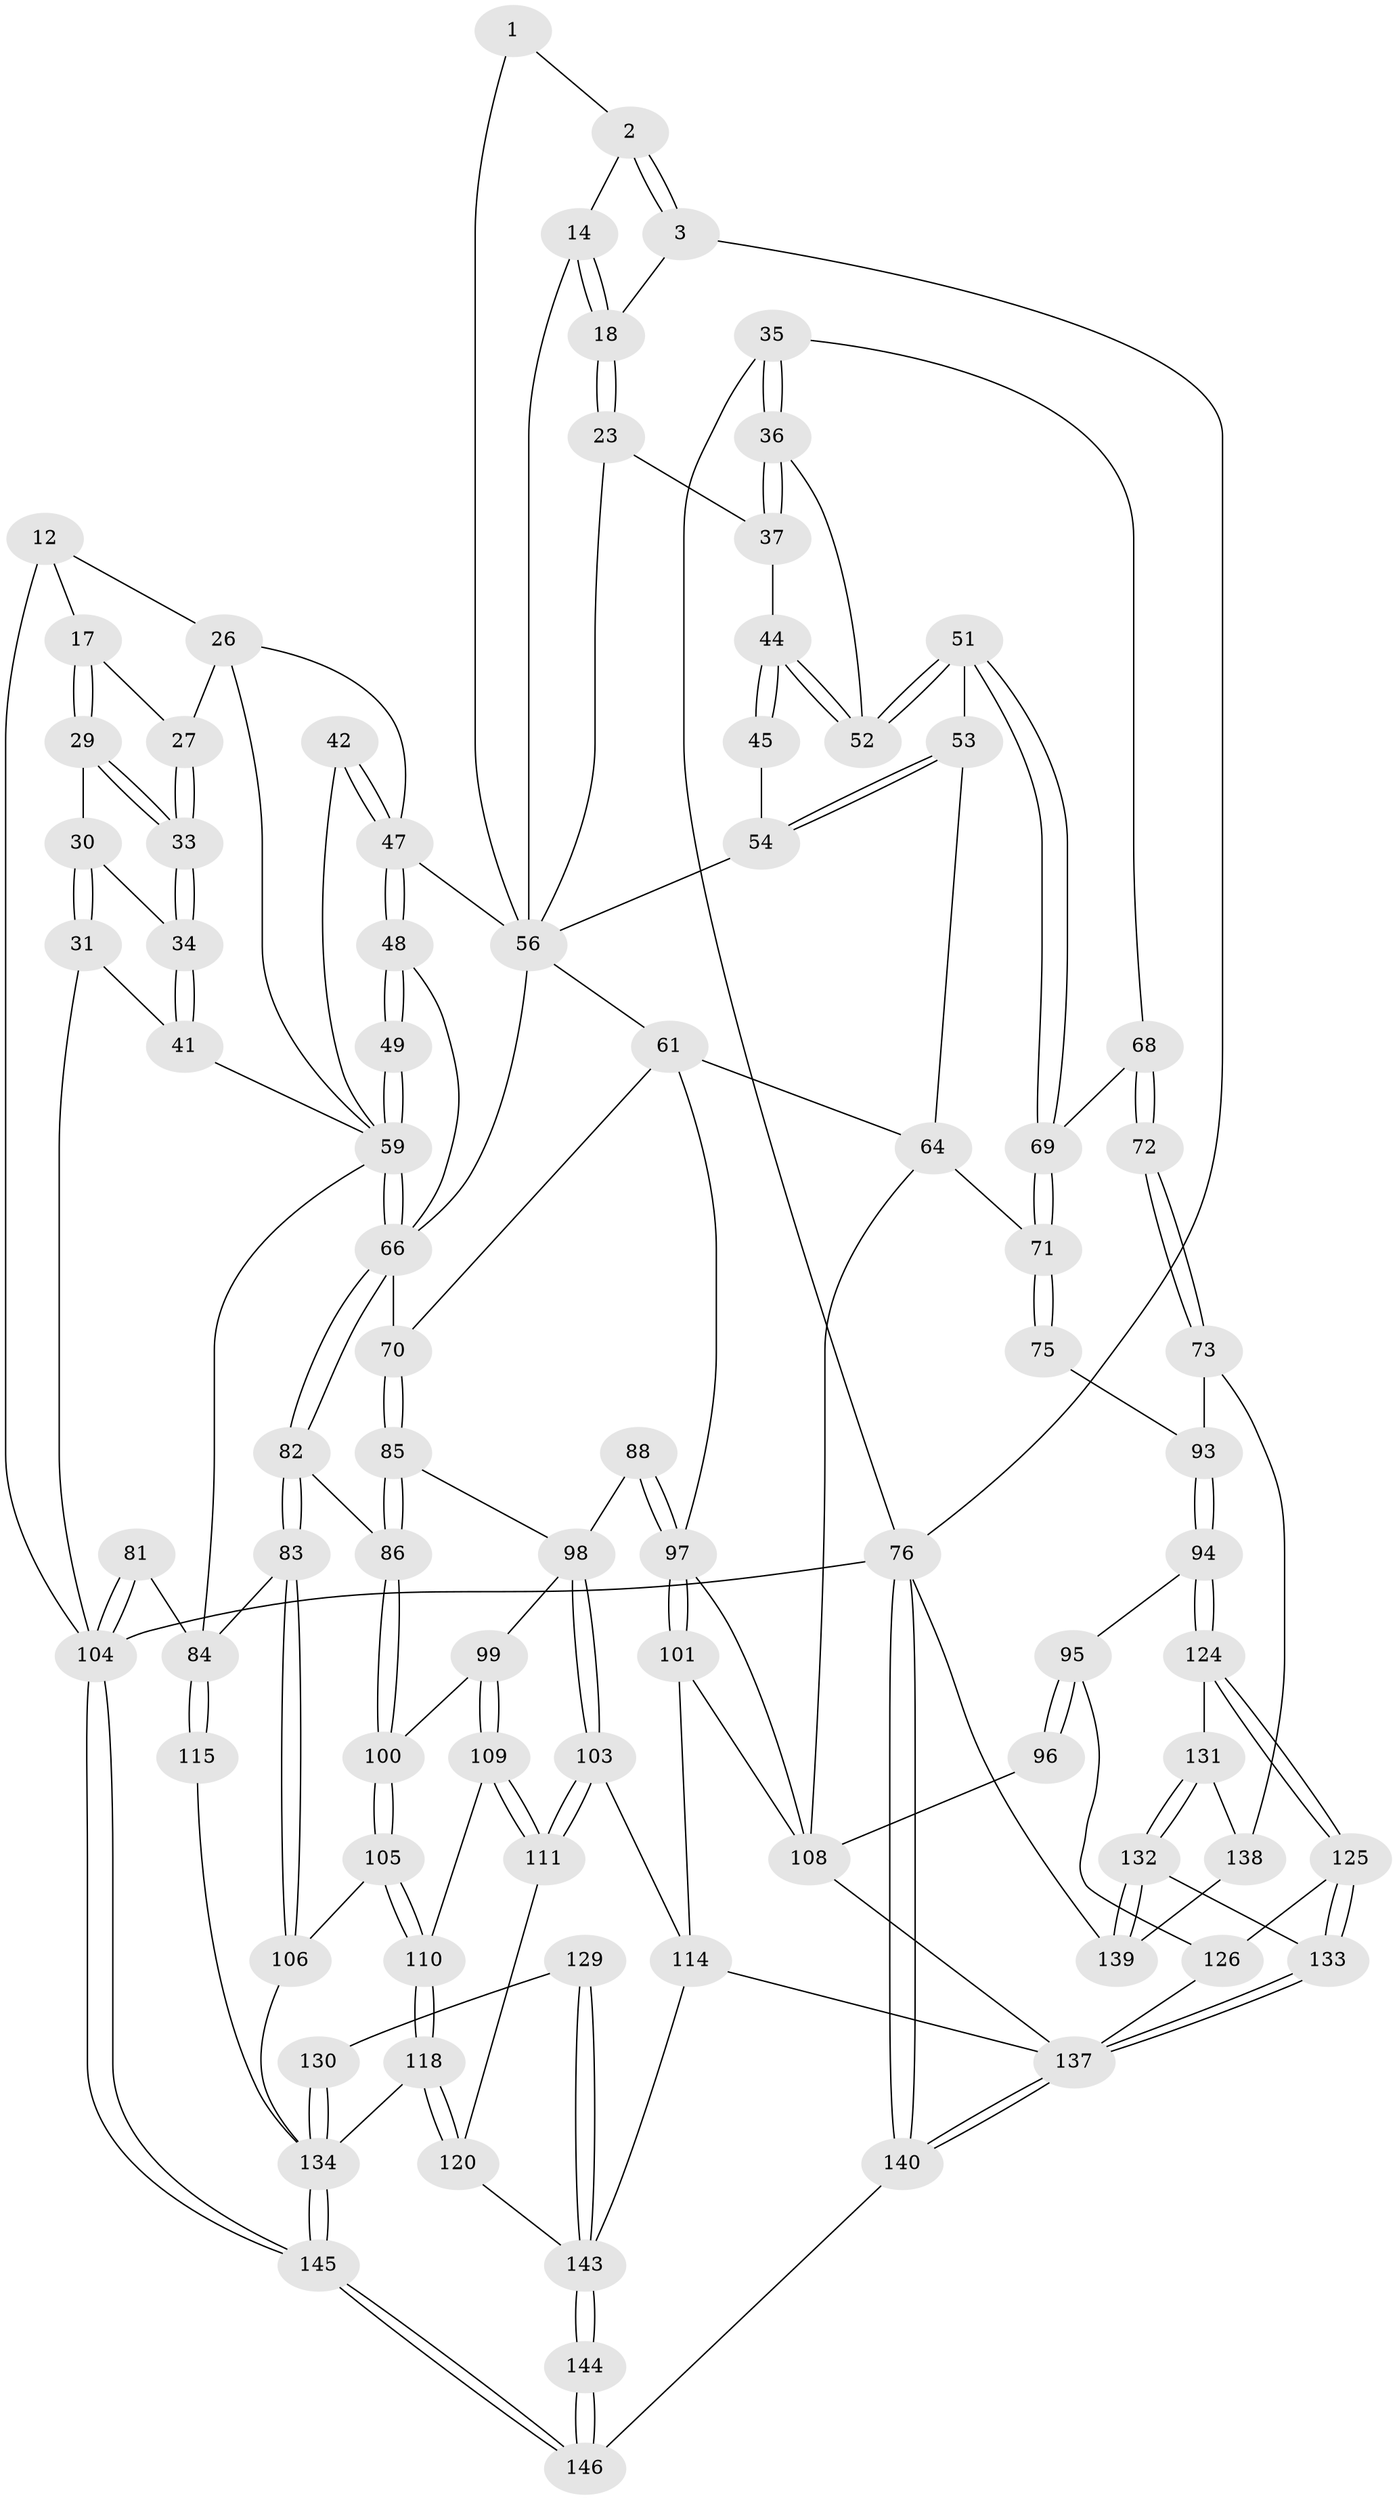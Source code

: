 // original degree distribution, {3: 0.02054794520547945, 4: 0.1917808219178082, 5: 0.5958904109589042, 6: 0.1917808219178082}
// Generated by graph-tools (version 1.1) at 2025/06/03/04/25 22:06:11]
// undirected, 87 vertices, 198 edges
graph export_dot {
graph [start="1"]
  node [color=gray90,style=filled];
  1 [pos="+0.5416148918500032+0"];
  2 [pos="+0.927119529656393+0"];
  3 [pos="+1+0"];
  12 [pos="+0.019803947344573785+0.10723898932224736",super="+11+6"];
  14 [pos="+0.6679381680812266+0.10855959232975015"];
  17 [pos="+0.08412221045352195+0.15957772909552156"];
  18 [pos="+0.7134409791638188+0.18040493671401953"];
  23 [pos="+0.7140841948946638+0.20445389898893002"];
  26 [pos="+0.23764341335147854+0.21325601407224035",super="+25+9+10"];
  27 [pos="+0.2259664780262013+0.2058096089292324",super="+16"];
  29 [pos="+0.07485936197691535+0.18012973629548526"];
  30 [pos="+0.07177020186357334+0.1837120771924834"];
  31 [pos="+0+0.33409981242415476"];
  33 [pos="+0.1613856520506305+0.2712784077751498"];
  34 [pos="+0.13176777977939802+0.32969513738605394"];
  35 [pos="+1+0"];
  36 [pos="+1+0.023558366210407126"];
  37 [pos="+0.7641506739025522+0.2075823545294638"];
  41 [pos="+0.10820945290018813+0.3915360891008477"];
  42 [pos="+0.3477561055655837+0.26055315894911263"];
  44 [pos="+0.870251033827151+0.2908470324385671"];
  45 [pos="+0.7472624591062309+0.29740518619766954"];
  47 [pos="+0.40977563446822796+0.3032247295990402",super="+28"];
  48 [pos="+0.4097960961296814+0.3819319364064269"];
  49 [pos="+0.346484796095648+0.39501700686037855"];
  51 [pos="+0.8670430643946462+0.39382866749137224",super="+50"];
  52 [pos="+0.9050037823975079+0.3038824258997596"];
  53 [pos="+0.7574287166900521+0.4218215741744773"];
  54 [pos="+0.7257097820083379+0.33234056136313334",super="+46"];
  56 [pos="+0.5633613452664682+0.3184986962165824",super="+24+55"];
  59 [pos="+0.291503900387304+0.4411166891245825",super="+43"];
  61 [pos="+0.5740623690054248+0.4880666868405635",super="+60"];
  64 [pos="+0.7417802389646029+0.47498863504200034",super="+63"];
  66 [pos="+0.31955671219843557+0.49854958267155147",super="+65+58"];
  68 [pos="+0.9253701477816473+0.41887655781225286",super="+67"];
  69 [pos="+0.8626591706631763+0.41697500550505445"];
  70 [pos="+0.46400078210185175+0.49397183961769325",super="+62"];
  71 [pos="+0.8436062617111221+0.453489736107443"];
  72 [pos="+1+0.4819836847080504"];
  73 [pos="+1+0.5509772203231162"];
  75 [pos="+0.8625933824237233+0.4809431210216715"];
  76 [pos="+1+1",super="+4"];
  81 [pos="+0+0.7334936610013283"];
  82 [pos="+0.321128061674623+0.5296831863698446"];
  83 [pos="+0.15783051992672617+0.6095926205496215"];
  84 [pos="+0.1382480253968182+0.6054915590203839",super="+80"];
  85 [pos="+0.4714074494636993+0.5496477056874565"];
  86 [pos="+0.33544041425837806+0.5498321264540564"];
  88 [pos="+0.47812921619183985+0.5560844748659011"];
  93 [pos="+0.8842406219990142+0.6572111260759969",super="+74"];
  94 [pos="+0.8598003205267786+0.6919056658009922"];
  95 [pos="+0.8150217697967524+0.6978895828755487"];
  96 [pos="+0.7843458315049311+0.6670507799099863"];
  97 [pos="+0.5281536630268218+0.6670823424195128",super="+92+87"];
  98 [pos="+0.41079014458850727+0.6344184247350407",super="+89"];
  99 [pos="+0.36652409220944054+0.6186074305983966"];
  100 [pos="+0.3399364834377043+0.579953488831965"];
  101 [pos="+0.529144958701968+0.6899427731289625"];
  103 [pos="+0.48377243417804117+0.7356475984084895"];
  104 [pos="+0+1",super="+5+32"];
  105 [pos="+0.25483150063078536+0.6837906000314234"];
  106 [pos="+0.24349373463085114+0.6786293042876513"];
  108 [pos="+0.6592555765424642+0.6620748997193265",super="+107+91+90"];
  109 [pos="+0.3482259634777982+0.6837916615856848"];
  110 [pos="+0.26100327560711023+0.6914409239360821"];
  111 [pos="+0.4078417954254946+0.7576529151511926"];
  114 [pos="+0.5445026395052633+0.7680021538839061",super="+102"];
  115 [pos="+0+0.742200732820734"];
  118 [pos="+0.2752822042360997+0.7568539276511694"];
  120 [pos="+0.40065977642871425+0.7638500109387258"];
  124 [pos="+0.8668897170991804+0.7015996023905725"];
  125 [pos="+0.8554910989809305+0.8486592497693841"];
  126 [pos="+0.7659299452500642+0.7895585440793317",super="+121"];
  129 [pos="+0.27814135170729803+0.8845301722724235"];
  130 [pos="+0.27379794210281533+0.8810837007876157"];
  131 [pos="+0.9307208631281747+0.8295700366218998",super="+123"];
  132 [pos="+0.8852030800496713+0.8887733428986645"];
  133 [pos="+0.8604952628668887+0.8963123907868618"];
  134 [pos="+0.10355612613794958+0.8750786244726895",super="+117+116+119"];
  137 [pos="+0.7496155716746842+0.9897602502562046",super="+127+113+112"];
  138 [pos="+0.9511178095766007+0.8425717651169478",super="+122"];
  139 [pos="+0.9951298550478541+0.9402679491652218",super="+77"];
  140 [pos="+0.7042285396127606+1"];
  143 [pos="+0.3511627070683263+1",super="+136+128+135"];
  144 [pos="+0.35405140431544646+1",super="+142"];
  145 [pos="+0.14601129584659514+1"];
  146 [pos="+0.36182660536584194+1",super="+141"];
  1 -- 2;
  1 -- 56;
  2 -- 3;
  2 -- 3;
  2 -- 14;
  3 -- 18;
  3 -- 76;
  12 -- 17;
  12 -- 104 [weight=2];
  12 -- 26;
  14 -- 18;
  14 -- 18;
  14 -- 56;
  17 -- 29;
  17 -- 29;
  17 -- 27;
  18 -- 23;
  18 -- 23;
  23 -- 37;
  23 -- 56;
  26 -- 27 [weight=2];
  26 -- 59;
  26 -- 47 [weight=2];
  27 -- 33;
  27 -- 33;
  29 -- 30;
  29 -- 33;
  29 -- 33;
  30 -- 31;
  30 -- 31;
  30 -- 34;
  31 -- 41;
  31 -- 104;
  33 -- 34;
  33 -- 34;
  34 -- 41;
  34 -- 41;
  35 -- 36;
  35 -- 36;
  35 -- 68;
  35 -- 76;
  36 -- 37;
  36 -- 37;
  36 -- 52;
  37 -- 44;
  41 -- 59;
  42 -- 47 [weight=2];
  42 -- 47;
  42 -- 59;
  44 -- 45;
  44 -- 45;
  44 -- 52;
  44 -- 52;
  45 -- 54;
  47 -- 48;
  47 -- 48;
  47 -- 56 [weight=2];
  48 -- 49;
  48 -- 49;
  48 -- 66;
  49 -- 59 [weight=2];
  49 -- 59;
  51 -- 52;
  51 -- 52;
  51 -- 69;
  51 -- 69;
  51 -- 53;
  53 -- 54;
  53 -- 54;
  53 -- 64;
  54 -- 56 [weight=2];
  56 -- 61;
  56 -- 66;
  59 -- 66;
  59 -- 66;
  59 -- 84;
  61 -- 97;
  61 -- 64;
  61 -- 70;
  64 -- 71;
  64 -- 108;
  66 -- 82;
  66 -- 82;
  66 -- 70 [weight=2];
  68 -- 69;
  68 -- 72 [weight=2];
  68 -- 72;
  69 -- 71;
  69 -- 71;
  70 -- 85;
  70 -- 85;
  71 -- 75;
  71 -- 75;
  72 -- 73;
  72 -- 73;
  73 -- 93;
  73 -- 138;
  75 -- 93 [weight=2];
  76 -- 140;
  76 -- 140;
  76 -- 104 [weight=2];
  76 -- 139;
  81 -- 104 [weight=2];
  81 -- 104;
  81 -- 84;
  82 -- 83;
  82 -- 83;
  82 -- 86;
  83 -- 84;
  83 -- 106;
  83 -- 106;
  84 -- 115 [weight=2];
  84 -- 115;
  85 -- 86;
  85 -- 86;
  85 -- 98;
  86 -- 100;
  86 -- 100;
  88 -- 97 [weight=2];
  88 -- 97;
  88 -- 98;
  93 -- 94;
  93 -- 94;
  94 -- 95;
  94 -- 124;
  94 -- 124;
  95 -- 96;
  95 -- 96;
  95 -- 126;
  96 -- 108 [weight=2];
  97 -- 101;
  97 -- 101;
  97 -- 108;
  98 -- 99;
  98 -- 103;
  98 -- 103;
  99 -- 100;
  99 -- 109;
  99 -- 109;
  100 -- 105;
  100 -- 105;
  101 -- 114;
  101 -- 108;
  103 -- 111;
  103 -- 111;
  103 -- 114;
  104 -- 145;
  104 -- 145;
  105 -- 106;
  105 -- 110;
  105 -- 110;
  106 -- 134;
  108 -- 137;
  109 -- 110;
  109 -- 111;
  109 -- 111;
  110 -- 118;
  110 -- 118;
  111 -- 120;
  114 -- 143;
  114 -- 137;
  115 -- 134;
  118 -- 120;
  118 -- 120;
  118 -- 134;
  120 -- 143;
  124 -- 125;
  124 -- 125;
  124 -- 131;
  125 -- 126;
  125 -- 133;
  125 -- 133;
  126 -- 137 [weight=2];
  129 -- 130;
  129 -- 143 [weight=2];
  129 -- 143;
  130 -- 134 [weight=2];
  130 -- 134;
  131 -- 132;
  131 -- 132;
  131 -- 138 [weight=2];
  132 -- 133;
  132 -- 139;
  132 -- 139;
  133 -- 137;
  133 -- 137;
  134 -- 145;
  134 -- 145;
  137 -- 140;
  137 -- 140;
  138 -- 139 [weight=2];
  140 -- 146;
  143 -- 144 [weight=2];
  143 -- 144;
  144 -- 146 [weight=2];
  144 -- 146;
  145 -- 146;
  145 -- 146;
}
